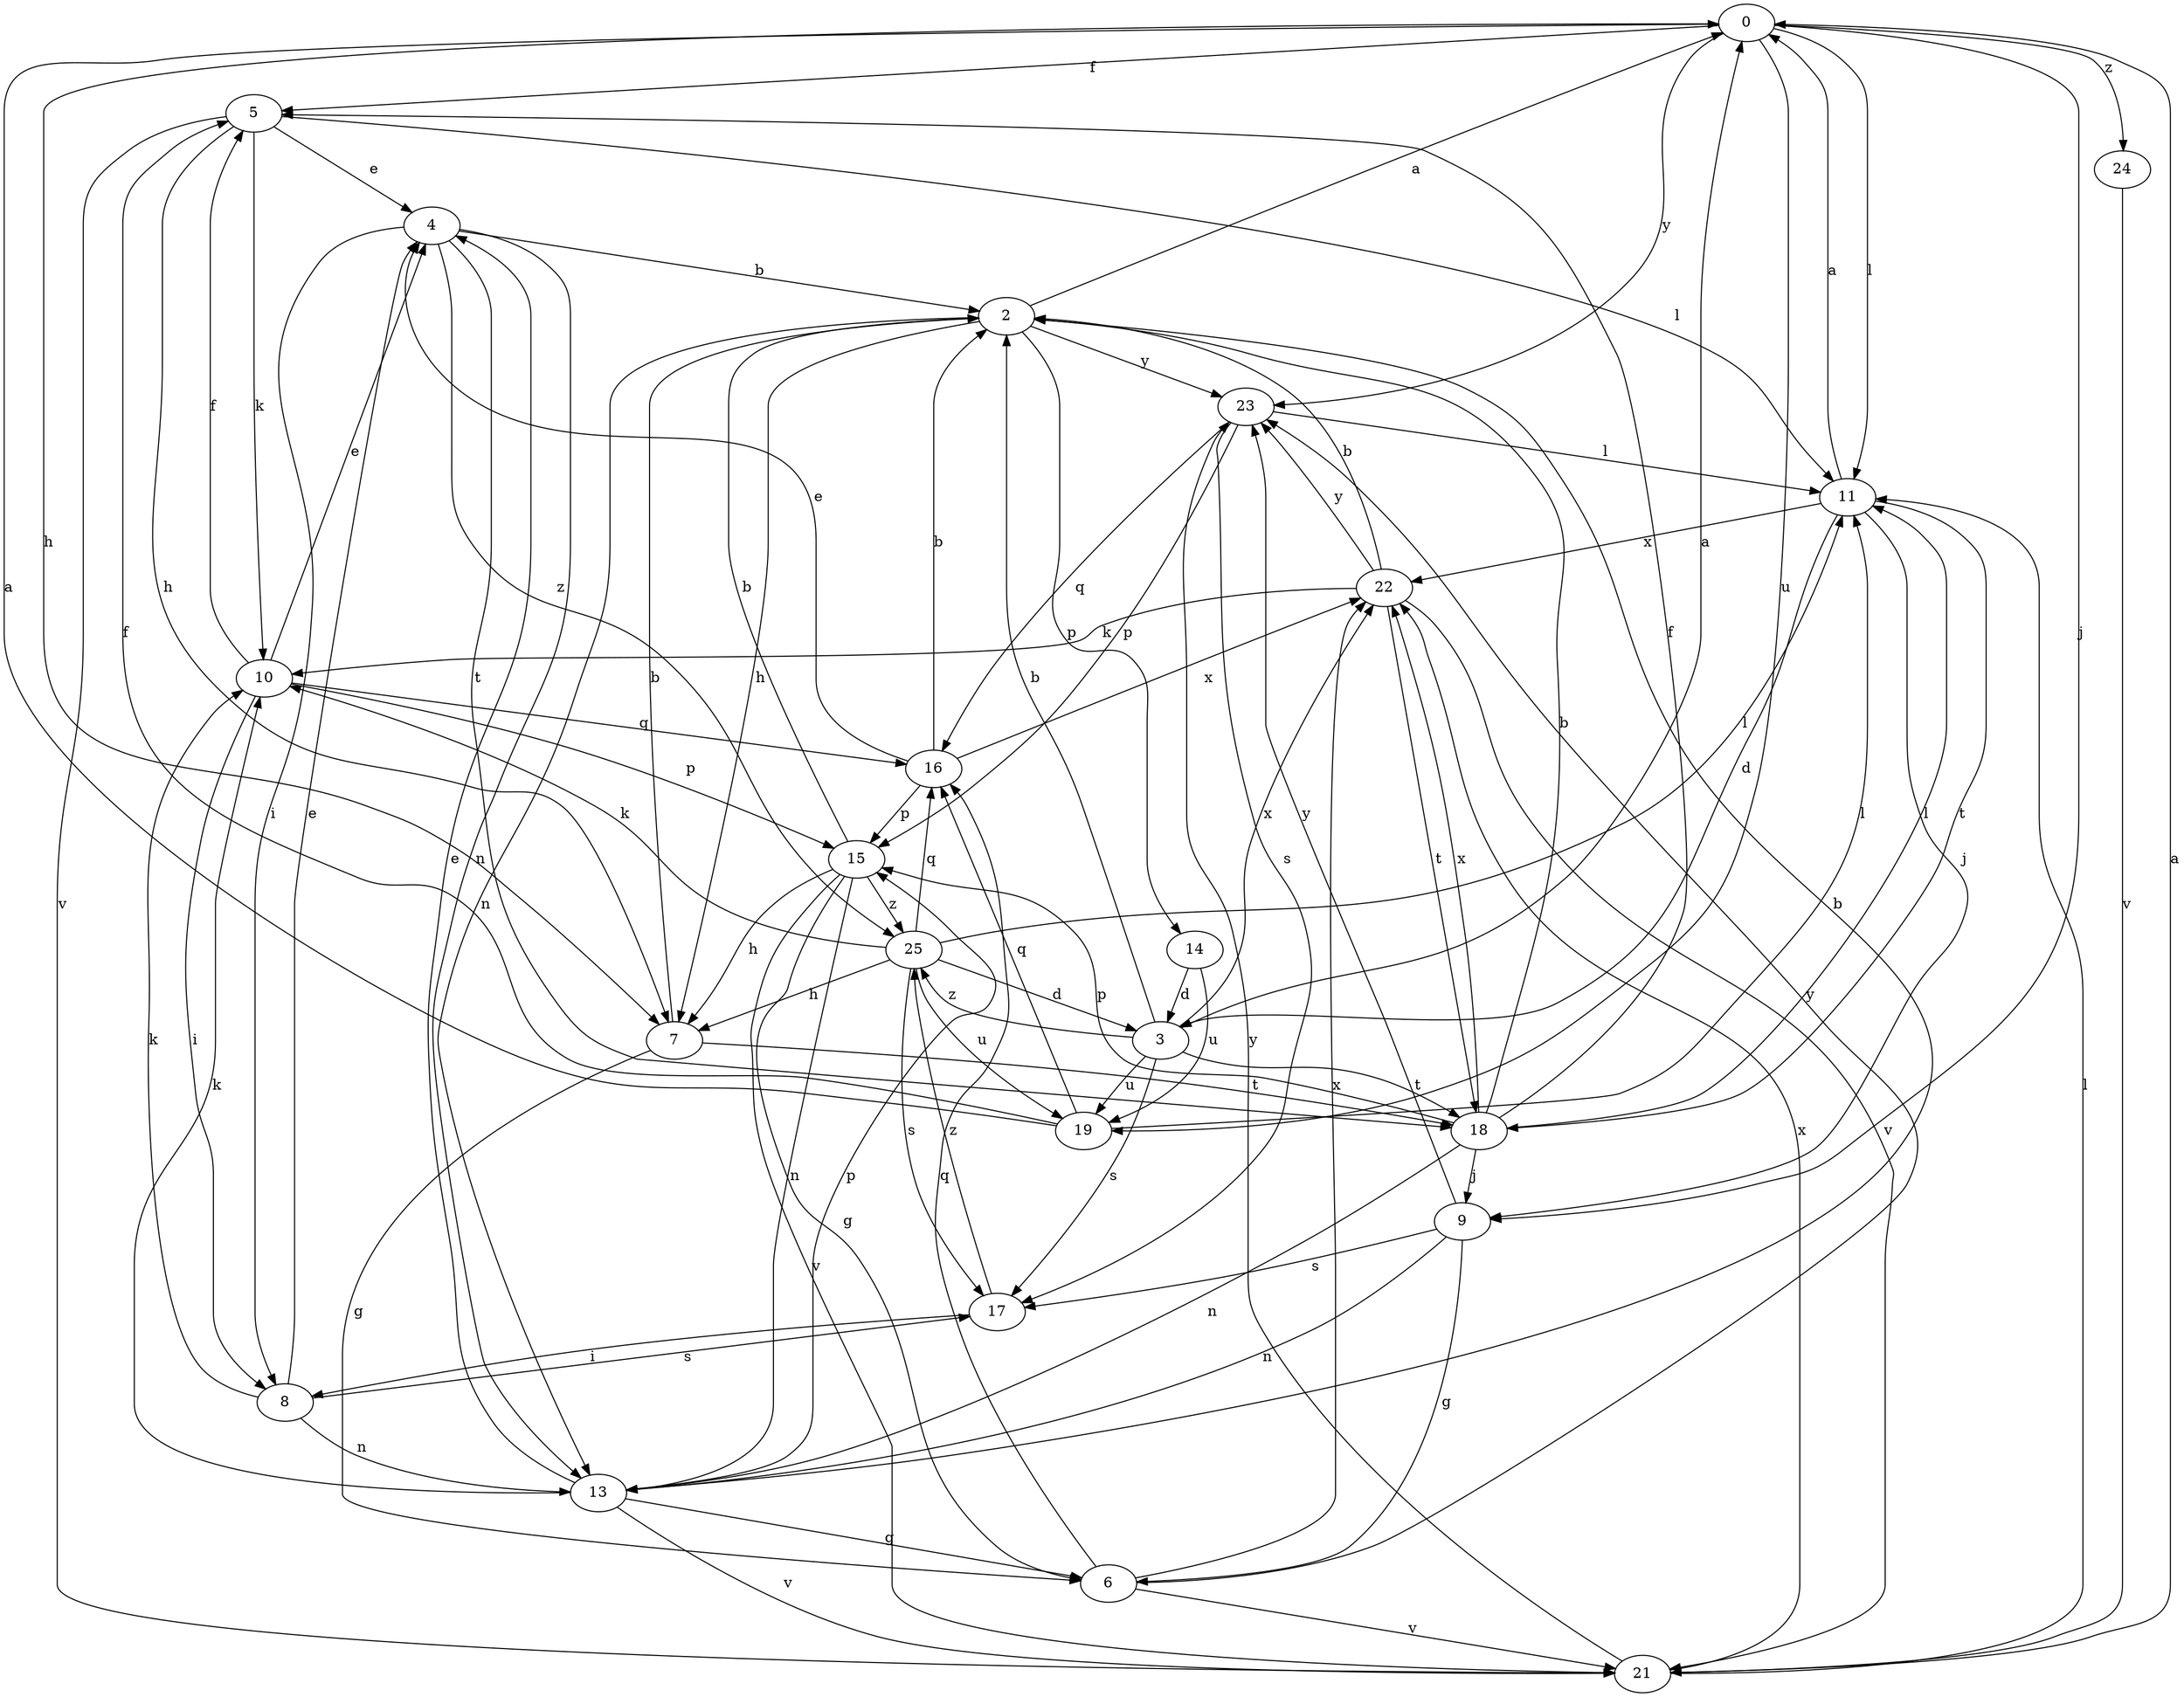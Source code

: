 strict digraph  {
0;
2;
3;
4;
5;
6;
7;
8;
9;
10;
11;
13;
14;
15;
16;
17;
18;
19;
21;
22;
23;
24;
25;
0 -> 5  [label=f];
0 -> 7  [label=h];
0 -> 9  [label=j];
0 -> 11  [label=l];
0 -> 19  [label=u];
0 -> 23  [label=y];
0 -> 24  [label=z];
2 -> 0  [label=a];
2 -> 7  [label=h];
2 -> 13  [label=n];
2 -> 14  [label=p];
2 -> 23  [label=y];
3 -> 0  [label=a];
3 -> 2  [label=b];
3 -> 17  [label=s];
3 -> 18  [label=t];
3 -> 19  [label=u];
3 -> 22  [label=x];
3 -> 25  [label=z];
4 -> 2  [label=b];
4 -> 8  [label=i];
4 -> 13  [label=n];
4 -> 18  [label=t];
4 -> 25  [label=z];
5 -> 4  [label=e];
5 -> 7  [label=h];
5 -> 10  [label=k];
5 -> 11  [label=l];
5 -> 21  [label=v];
6 -> 16  [label=q];
6 -> 21  [label=v];
6 -> 22  [label=x];
6 -> 23  [label=y];
7 -> 2  [label=b];
7 -> 6  [label=g];
7 -> 18  [label=t];
8 -> 4  [label=e];
8 -> 10  [label=k];
8 -> 13  [label=n];
8 -> 17  [label=s];
9 -> 6  [label=g];
9 -> 13  [label=n];
9 -> 17  [label=s];
9 -> 23  [label=y];
10 -> 4  [label=e];
10 -> 5  [label=f];
10 -> 8  [label=i];
10 -> 15  [label=p];
10 -> 16  [label=q];
11 -> 0  [label=a];
11 -> 3  [label=d];
11 -> 9  [label=j];
11 -> 18  [label=t];
11 -> 22  [label=x];
13 -> 2  [label=b];
13 -> 4  [label=e];
13 -> 6  [label=g];
13 -> 10  [label=k];
13 -> 15  [label=p];
13 -> 21  [label=v];
14 -> 3  [label=d];
14 -> 19  [label=u];
15 -> 2  [label=b];
15 -> 6  [label=g];
15 -> 7  [label=h];
15 -> 13  [label=n];
15 -> 21  [label=v];
15 -> 25  [label=z];
16 -> 2  [label=b];
16 -> 4  [label=e];
16 -> 15  [label=p];
16 -> 22  [label=x];
17 -> 8  [label=i];
17 -> 25  [label=z];
18 -> 2  [label=b];
18 -> 5  [label=f];
18 -> 9  [label=j];
18 -> 11  [label=l];
18 -> 13  [label=n];
18 -> 15  [label=p];
18 -> 22  [label=x];
19 -> 0  [label=a];
19 -> 5  [label=f];
19 -> 11  [label=l];
19 -> 16  [label=q];
21 -> 0  [label=a];
21 -> 11  [label=l];
21 -> 22  [label=x];
21 -> 23  [label=y];
22 -> 2  [label=b];
22 -> 10  [label=k];
22 -> 18  [label=t];
22 -> 21  [label=v];
22 -> 23  [label=y];
23 -> 11  [label=l];
23 -> 15  [label=p];
23 -> 16  [label=q];
23 -> 17  [label=s];
24 -> 21  [label=v];
25 -> 3  [label=d];
25 -> 7  [label=h];
25 -> 10  [label=k];
25 -> 11  [label=l];
25 -> 16  [label=q];
25 -> 17  [label=s];
25 -> 19  [label=u];
}
